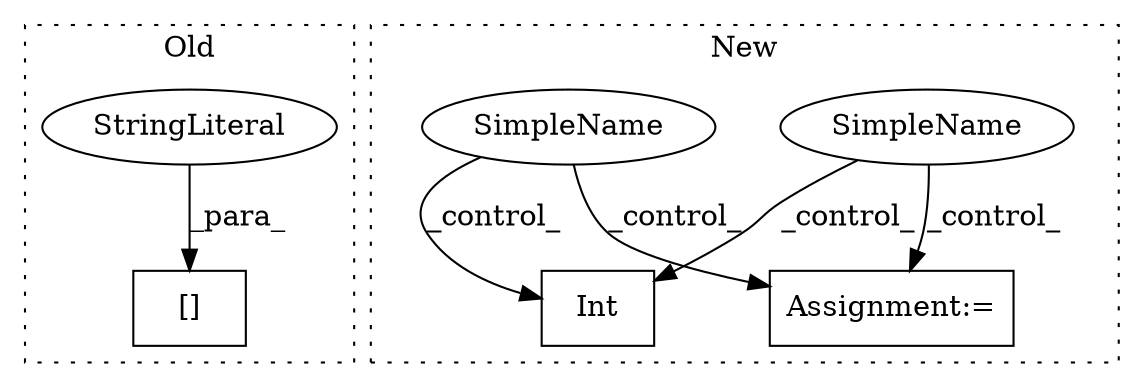 digraph G {
subgraph cluster0 {
1 [label="[]" a="2" s="4467,4491" l="7,1" shape="box"];
3 [label="StringLiteral" a="45" s="4474" l="17" shape="ellipse"];
label = "Old";
style="dotted";
}
subgraph cluster1 {
2 [label="Int" a="32" s="4555,4569" l="4,1" shape="box"];
4 [label="SimpleName" a="42" s="" l="" shape="ellipse"];
5 [label="Assignment:=" a="7" s="4484" l="2" shape="box"];
6 [label="SimpleName" a="42" s="" l="" shape="ellipse"];
label = "New";
style="dotted";
}
3 -> 1 [label="_para_"];
4 -> 5 [label="_control_"];
4 -> 2 [label="_control_"];
6 -> 2 [label="_control_"];
6 -> 5 [label="_control_"];
}